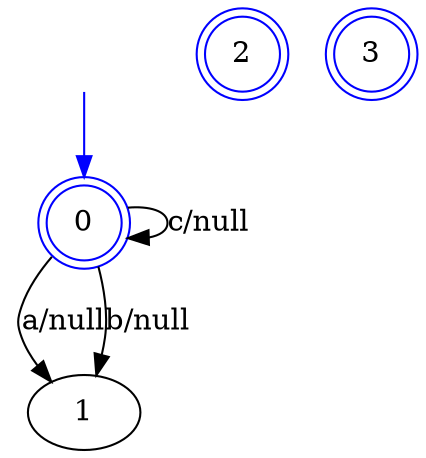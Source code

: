 digraph Automate {
begin[style=invisible];
"begin"-> 0[shape=polygone,color=blue];
0->1[label = "a/null"]
0->1[label = "b/null"]
0->0[label = "c/null"]
0[shape=circle,color=blue,peripheries=2]; 
2[shape=circle,color=blue,peripheries=2]; 
3[shape=circle,color=blue,peripheries=2]; 
}